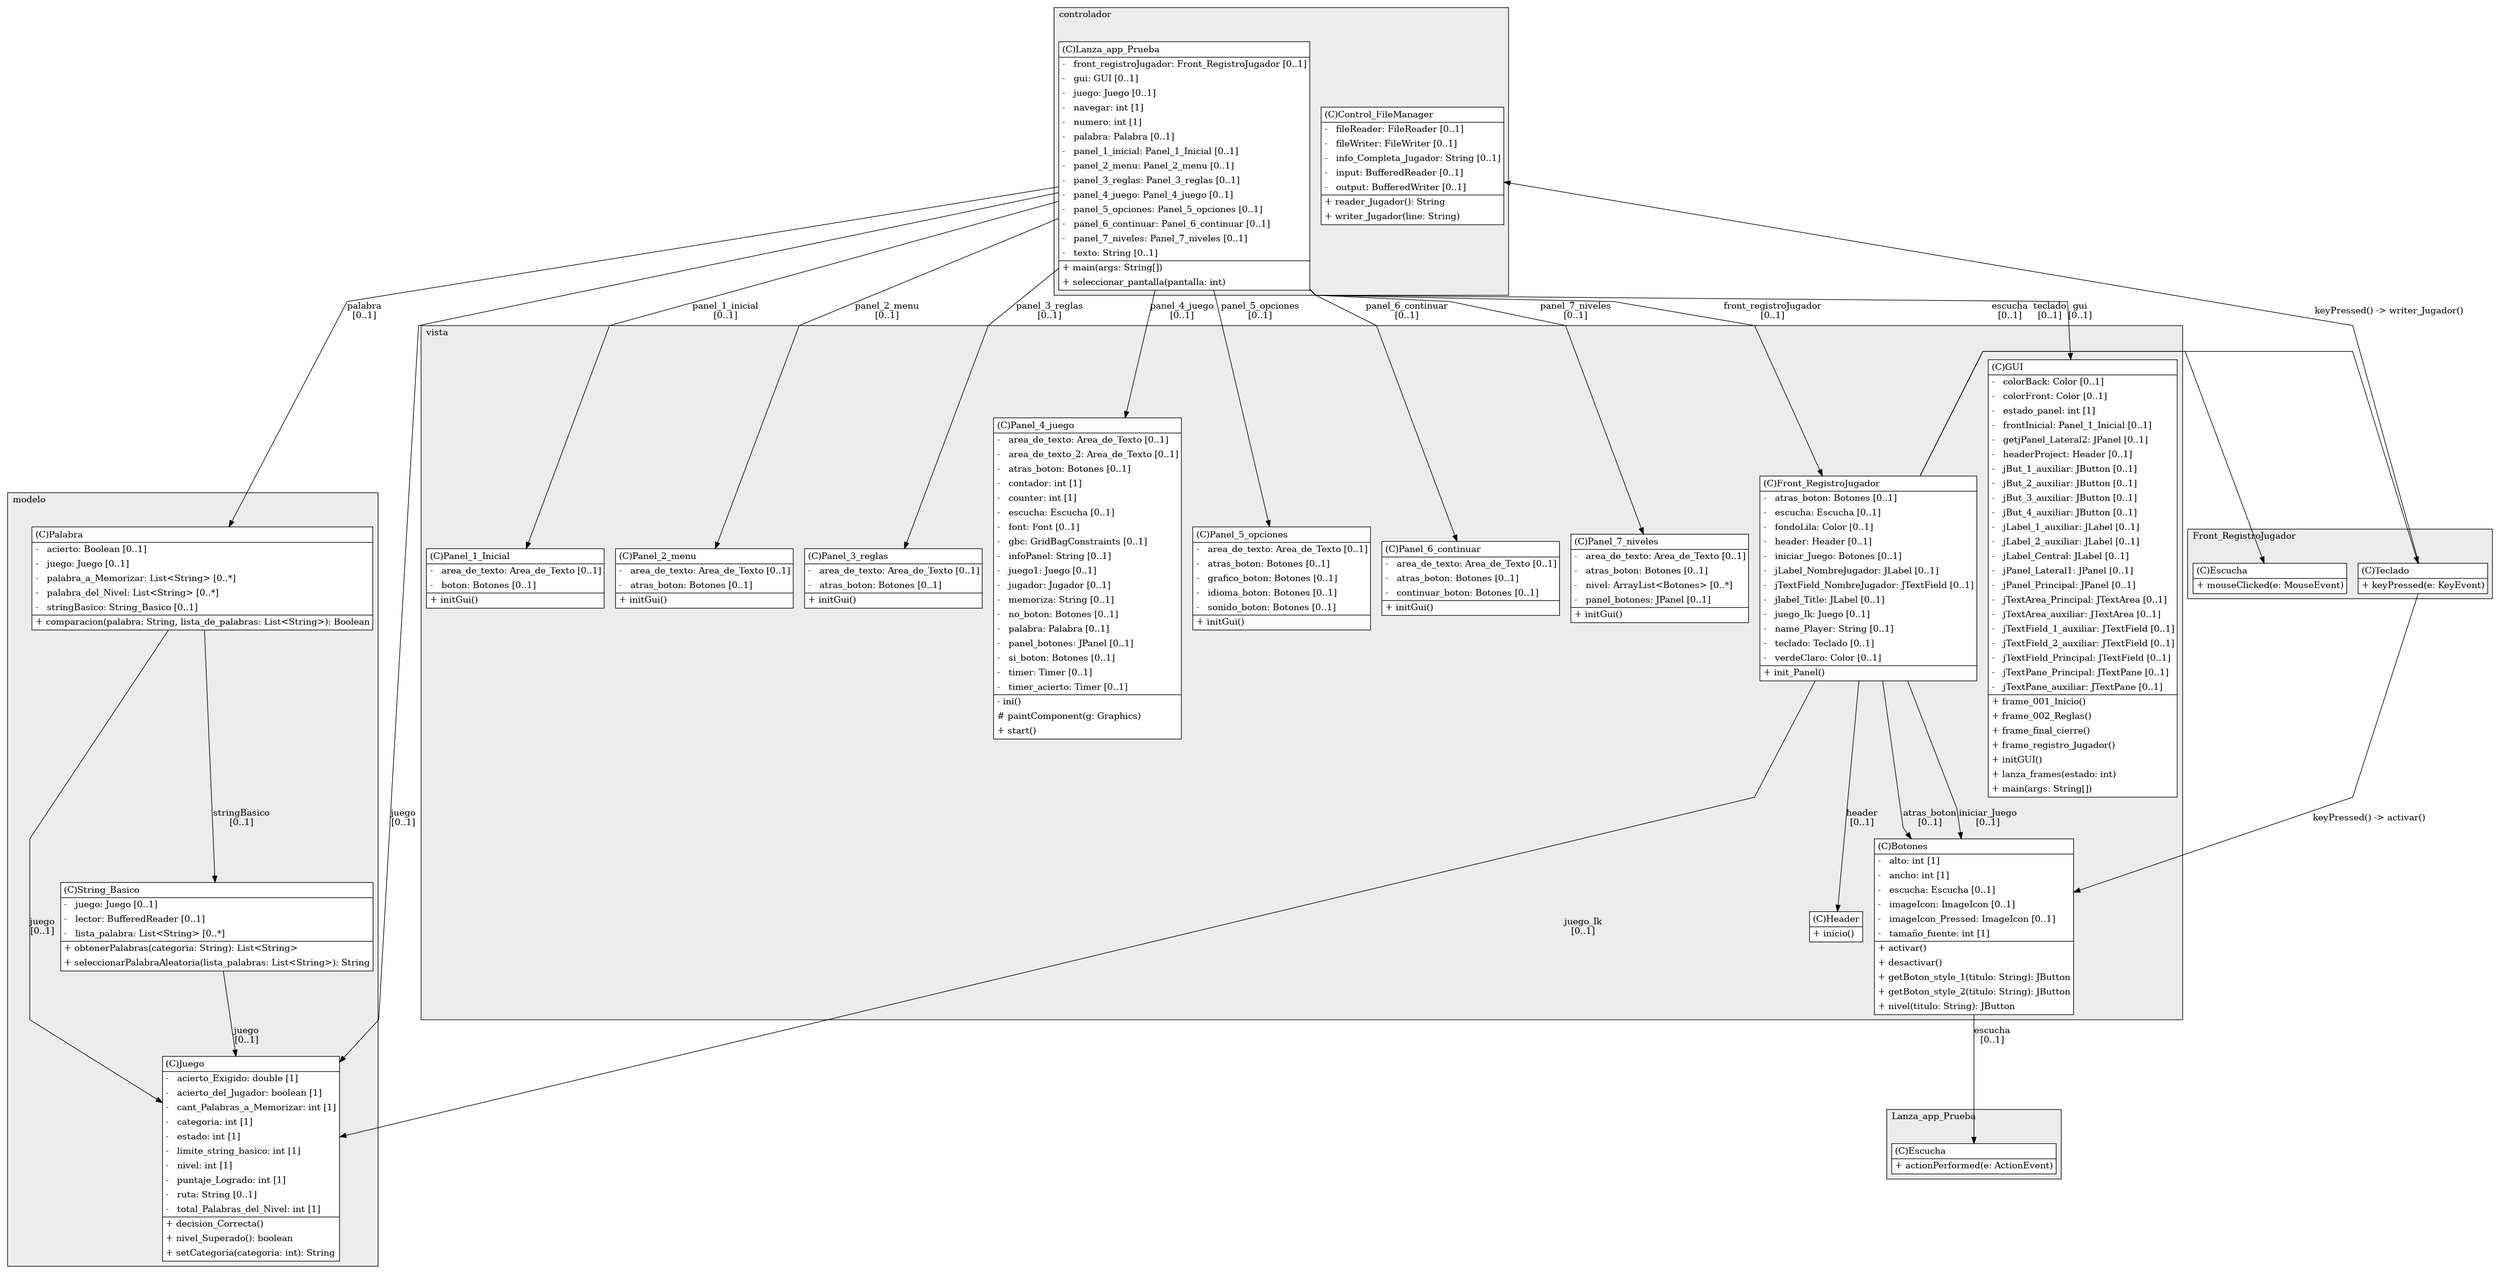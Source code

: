 @startuml

/' diagram meta data start
config=StructureConfiguration;
{
  "projectClassification": {
    "searchMode": "OpenProject", // OpenProject, AllProjects
    "includedProjects": "",
    "pathEndKeywords": "*.impl",
    "isClientPath": "",
    "isClientName": "",
    "isTestPath": "",
    "isTestName": "",
    "isMappingPath": "",
    "isMappingName": "",
    "isDataAccessPath": "",
    "isDataAccessName": "",
    "isDataStructurePath": "",
    "isDataStructureName": "",
    "isInterfaceStructuresPath": "",
    "isInterfaceStructuresName": "",
    "isEntryPointPath": "",
    "isEntryPointName": "",
    "treatFinalFieldsAsMandatory": false
  },
  "graphRestriction": {
    "classPackageExcludeFilter": "",
    "classPackageIncludeFilter": "",
    "classNameExcludeFilter": "",
    "classNameIncludeFilter": "",
    "methodNameExcludeFilter": "",
    "methodNameIncludeFilter": "",
    "removeByInheritance": "", // inheritance/annotation based filtering is done in a second step
    "removeByAnnotation": "",
    "removeByClassPackage": "", // cleanup the graph after inheritance/annotation based filtering is done
    "removeByClassName": "",
    "cutMappings": false,
    "cutEnum": true,
    "cutTests": true,
    "cutClient": true,
    "cutDataAccess": false,
    "cutInterfaceStructures": false,
    "cutDataStructures": false,
    "cutGetterAndSetter": true,
    "cutConstructors": true
  },
  "graphTraversal": {
    "forwardDepth": 6,
    "backwardDepth": 6,
    "classPackageExcludeFilter": "",
    "classPackageIncludeFilter": "",
    "classNameExcludeFilter": "",
    "classNameIncludeFilter": "",
    "methodNameExcludeFilter": "",
    "methodNameIncludeFilter": "",
    "hideMappings": false,
    "hideDataStructures": false,
    "hidePrivateMethods": true,
    "hideInterfaceCalls": true, // indirection: implementation -> interface (is hidden) -> implementation
    "onlyShowApplicationEntryPoints": false, // root node is included
    "useMethodCallsForStructureDiagram": "ForwardOnly" // ForwardOnly, BothDirections, No
  },
  "details": {
    "aggregation": "GroupByClass", // ByClass, GroupByClass, None
    "showClassGenericTypes": true,
    "showMethods": true,
    "showMethodParameterNames": true,
    "showMethodParameterTypes": true,
    "showMethodReturnType": true,
    "showPackageLevels": 2,
    "showDetailedClassStructure": true
  },
  "rootClass": "controlador.Lanza_app_Prueba",
  "extensionCallbackMethod": "" // qualified.class.name#methodName - signature: public static String method(String)
}
diagram meta data end '/



digraph g {
    rankdir="TB"
    splines=polyline
    

'nodes 
subgraph cluster_1041743289 { 
   	label=Front_RegistroJugador
	labeljust=l
	fillcolor="#ececec"
	style=filled
   
   Escucha1188199704[
	label=<<TABLE BORDER="1" CELLBORDER="0" CELLPADDING="4" CELLSPACING="0">
<TR><TD ALIGN="LEFT" >(C)Escucha</TD></TR>
<HR/>
<TR><TD ALIGN="LEFT" >+ mouseClicked(e: MouseEvent)</TD></TR>
</TABLE>>
	style=filled
	margin=0
	shape=plaintext
	fillcolor="#FFFFFF"
];

Teclado1188199704[
	label=<<TABLE BORDER="1" CELLBORDER="0" CELLPADDING="4" CELLSPACING="0">
<TR><TD ALIGN="LEFT" >(C)Teclado</TD></TR>
<HR/>
<TR><TD ALIGN="LEFT" >+ keyPressed(e: KeyEvent)</TD></TR>
</TABLE>>
	style=filled
	margin=0
	shape=plaintext
	fillcolor="#FFFFFF"
];
} 

subgraph cluster_1068799386 { 
   	label=modelo
	labeljust=l
	fillcolor="#ececec"
	style=filled
   
   Juego1068799386[
	label=<<TABLE BORDER="1" CELLBORDER="0" CELLPADDING="4" CELLSPACING="0">
<TR><TD ALIGN="LEFT" >(C)Juego</TD></TR>
<HR/>
<TR><TD ALIGN="LEFT" >-   acierto_Exigido: double [1]</TD></TR>
<TR><TD ALIGN="LEFT" >-   acierto_del_Jugador: boolean [1]</TD></TR>
<TR><TD ALIGN="LEFT" >-   cant_Palabras_a_Memorizar: int [1]</TD></TR>
<TR><TD ALIGN="LEFT" >-   categoria: int [1]</TD></TR>
<TR><TD ALIGN="LEFT" >-   estado: int [1]</TD></TR>
<TR><TD ALIGN="LEFT" >-   limite_string_basico: int [1]</TD></TR>
<TR><TD ALIGN="LEFT" >-   nivel: int [1]</TD></TR>
<TR><TD ALIGN="LEFT" >-   puntaje_Logrado: int [1]</TD></TR>
<TR><TD ALIGN="LEFT" >-   ruta: String [0..1]</TD></TR>
<TR><TD ALIGN="LEFT" >-   total_Palabras_del_Nivel: int [1]</TD></TR>
<HR/>
<TR><TD ALIGN="LEFT" >+ decision_Correcta()</TD></TR>
<TR><TD ALIGN="LEFT" >+ nivel_Superado(): boolean</TD></TR>
<TR><TD ALIGN="LEFT" >+ setCategoria(categoria: int): String</TD></TR>
</TABLE>>
	style=filled
	margin=0
	shape=plaintext
	fillcolor="#FFFFFF"
];

Palabra1068799386[
	label=<<TABLE BORDER="1" CELLBORDER="0" CELLPADDING="4" CELLSPACING="0">
<TR><TD ALIGN="LEFT" >(C)Palabra</TD></TR>
<HR/>
<TR><TD ALIGN="LEFT" >-   acierto: Boolean [0..1]</TD></TR>
<TR><TD ALIGN="LEFT" >-   juego: Juego [0..1]</TD></TR>
<TR><TD ALIGN="LEFT" >-   palabra_a_Memorizar: List&lt;String&gt; [0..*]</TD></TR>
<TR><TD ALIGN="LEFT" >-   palabra_del_Nivel: List&lt;String&gt; [0..*]</TD></TR>
<TR><TD ALIGN="LEFT" >-   stringBasico: String_Basico [0..1]</TD></TR>
<HR/>
<TR><TD ALIGN="LEFT" >+ comparacion(palabra: String, lista_de_palabras: List&lt;String&gt;): Boolean</TD></TR>
</TABLE>>
	style=filled
	margin=0
	shape=plaintext
	fillcolor="#FFFFFF"
];

String_Basico1068799386[
	label=<<TABLE BORDER="1" CELLBORDER="0" CELLPADDING="4" CELLSPACING="0">
<TR><TD ALIGN="LEFT" >(C)String_Basico</TD></TR>
<HR/>
<TR><TD ALIGN="LEFT" >-   juego: Juego [0..1]</TD></TR>
<TR><TD ALIGN="LEFT" >-   lector: BufferedReader [0..1]</TD></TR>
<TR><TD ALIGN="LEFT" >-   lista_palabra: List&lt;String&gt; [0..*]</TD></TR>
<HR/>
<TR><TD ALIGN="LEFT" >+ obtenerPalabras(categoria: String): List&lt;String&gt;</TD></TR>
<TR><TD ALIGN="LEFT" >+ seleccionarPalabraAleatoria(lista_palabras: List&lt;String&gt;): String</TD></TR>
</TABLE>>
	style=filled
	margin=0
	shape=plaintext
	fillcolor="#FFFFFF"
];
} 

subgraph cluster_112217741 { 
   	label=vista
	labeljust=l
	fillcolor="#ececec"
	style=filled
   
   Botones112217741[
	label=<<TABLE BORDER="1" CELLBORDER="0" CELLPADDING="4" CELLSPACING="0">
<TR><TD ALIGN="LEFT" >(C)Botones</TD></TR>
<HR/>
<TR><TD ALIGN="LEFT" >-   alto: int [1]</TD></TR>
<TR><TD ALIGN="LEFT" >-   ancho: int [1]</TD></TR>
<TR><TD ALIGN="LEFT" >-   escucha: Escucha [0..1]</TD></TR>
<TR><TD ALIGN="LEFT" >-   imageIcon: ImageIcon [0..1]</TD></TR>
<TR><TD ALIGN="LEFT" >-   imageIcon_Pressed: ImageIcon [0..1]</TD></TR>
<TR><TD ALIGN="LEFT" >-   tamaño_fuente: int [1]</TD></TR>
<HR/>
<TR><TD ALIGN="LEFT" >+ activar()</TD></TR>
<TR><TD ALIGN="LEFT" >+ desactivar()</TD></TR>
<TR><TD ALIGN="LEFT" >+ getBoton_style_1(titulo: String): JButton</TD></TR>
<TR><TD ALIGN="LEFT" >+ getBoton_style_2(titulo: String): JButton</TD></TR>
<TR><TD ALIGN="LEFT" >+ nivel(titulo: String): JButton</TD></TR>
</TABLE>>
	style=filled
	margin=0
	shape=plaintext
	fillcolor="#FFFFFF"
];

Front_RegistroJugador112217741[
	label=<<TABLE BORDER="1" CELLBORDER="0" CELLPADDING="4" CELLSPACING="0">
<TR><TD ALIGN="LEFT" >(C)Front_RegistroJugador</TD></TR>
<HR/>
<TR><TD ALIGN="LEFT" >-   atras_boton: Botones [0..1]</TD></TR>
<TR><TD ALIGN="LEFT" >-   escucha: Escucha [0..1]</TD></TR>
<TR><TD ALIGN="LEFT" >-   fondoLila: Color [0..1]</TD></TR>
<TR><TD ALIGN="LEFT" >-   header: Header [0..1]</TD></TR>
<TR><TD ALIGN="LEFT" >-   iniciar_Juego: Botones [0..1]</TD></TR>
<TR><TD ALIGN="LEFT" >-   jLabel_NombreJugador: JLabel [0..1]</TD></TR>
<TR><TD ALIGN="LEFT" >-   jTextField_NombreJugador: JTextField [0..1]</TD></TR>
<TR><TD ALIGN="LEFT" >-   jlabel_Title: JLabel [0..1]</TD></TR>
<TR><TD ALIGN="LEFT" >-   juego_Ik: Juego [0..1]</TD></TR>
<TR><TD ALIGN="LEFT" >-   name_Player: String [0..1]</TD></TR>
<TR><TD ALIGN="LEFT" >-   teclado: Teclado [0..1]</TD></TR>
<TR><TD ALIGN="LEFT" >-   verdeClaro: Color [0..1]</TD></TR>
<HR/>
<TR><TD ALIGN="LEFT" >+ init_Panel()</TD></TR>
</TABLE>>
	style=filled
	margin=0
	shape=plaintext
	fillcolor="#FFFFFF"
];

GUI112217741[
	label=<<TABLE BORDER="1" CELLBORDER="0" CELLPADDING="4" CELLSPACING="0">
<TR><TD ALIGN="LEFT" >(C)GUI</TD></TR>
<HR/>
<TR><TD ALIGN="LEFT" >-   colorBack: Color [0..1]</TD></TR>
<TR><TD ALIGN="LEFT" >-   colorFront: Color [0..1]</TD></TR>
<TR><TD ALIGN="LEFT" >-   estado_panel: int [1]</TD></TR>
<TR><TD ALIGN="LEFT" >-   frontInicial: Panel_1_Inicial [0..1]</TD></TR>
<TR><TD ALIGN="LEFT" >-   getjPanel_Lateral2: JPanel [0..1]</TD></TR>
<TR><TD ALIGN="LEFT" >-   headerProject: Header [0..1]</TD></TR>
<TR><TD ALIGN="LEFT" >-   jBut_1_auxiliar: JButton [0..1]</TD></TR>
<TR><TD ALIGN="LEFT" >-   jBut_2_auxiliar: JButton [0..1]</TD></TR>
<TR><TD ALIGN="LEFT" >-   jBut_3_auxiliar: JButton [0..1]</TD></TR>
<TR><TD ALIGN="LEFT" >-   jBut_4_auxiliar: JButton [0..1]</TD></TR>
<TR><TD ALIGN="LEFT" >-   jLabel_1_auxiliar: JLabel [0..1]</TD></TR>
<TR><TD ALIGN="LEFT" >-   jLabel_2_auxiliar: JLabel [0..1]</TD></TR>
<TR><TD ALIGN="LEFT" >-   jLabel_Central: JLabel [0..1]</TD></TR>
<TR><TD ALIGN="LEFT" >-   jPanel_Lateral1: JPanel [0..1]</TD></TR>
<TR><TD ALIGN="LEFT" >-   jPanel_Principal: JPanel [0..1]</TD></TR>
<TR><TD ALIGN="LEFT" >-   jTextArea_Principal: JTextArea [0..1]</TD></TR>
<TR><TD ALIGN="LEFT" >-   jTextArea_auxiliar: JTextArea [0..1]</TD></TR>
<TR><TD ALIGN="LEFT" >-   jTextField_1_auxiliar: JTextField [0..1]</TD></TR>
<TR><TD ALIGN="LEFT" >-   jTextField_2_auxiliar: JTextField [0..1]</TD></TR>
<TR><TD ALIGN="LEFT" >-   jTextField_Principal: JTextField [0..1]</TD></TR>
<TR><TD ALIGN="LEFT" >-   jTextPane_Principal: JTextPane [0..1]</TD></TR>
<TR><TD ALIGN="LEFT" >-   jTextPane_auxiliar: JTextPane [0..1]</TD></TR>
<HR/>
<TR><TD ALIGN="LEFT" >+ frame_001_Inicio()</TD></TR>
<TR><TD ALIGN="LEFT" >+ frame_002_Reglas()</TD></TR>
<TR><TD ALIGN="LEFT" >+ frame_final_cierre()</TD></TR>
<TR><TD ALIGN="LEFT" >+ frame_registro_Jugador()</TD></TR>
<TR><TD ALIGN="LEFT" >+ initGUI()</TD></TR>
<TR><TD ALIGN="LEFT" >+ lanza_frames(estado: int)</TD></TR>
<TR><TD ALIGN="LEFT" >+ main(args: String[])</TD></TR>
</TABLE>>
	style=filled
	margin=0
	shape=plaintext
	fillcolor="#FFFFFF"
];

Header112217741[
	label=<<TABLE BORDER="1" CELLBORDER="0" CELLPADDING="4" CELLSPACING="0">
<TR><TD ALIGN="LEFT" >(C)Header</TD></TR>
<HR/>
<TR><TD ALIGN="LEFT" >+ inicio()</TD></TR>
</TABLE>>
	style=filled
	margin=0
	shape=plaintext
	fillcolor="#FFFFFF"
];

Panel_1_Inicial112217741[
	label=<<TABLE BORDER="1" CELLBORDER="0" CELLPADDING="4" CELLSPACING="0">
<TR><TD ALIGN="LEFT" >(C)Panel_1_Inicial</TD></TR>
<HR/>
<TR><TD ALIGN="LEFT" >-   area_de_texto: Area_de_Texto [0..1]</TD></TR>
<TR><TD ALIGN="LEFT" >-   boton: Botones [0..1]</TD></TR>
<HR/>
<TR><TD ALIGN="LEFT" >+ initGui()</TD></TR>
</TABLE>>
	style=filled
	margin=0
	shape=plaintext
	fillcolor="#FFFFFF"
];

Panel_2_menu112217741[
	label=<<TABLE BORDER="1" CELLBORDER="0" CELLPADDING="4" CELLSPACING="0">
<TR><TD ALIGN="LEFT" >(C)Panel_2_menu</TD></TR>
<HR/>
<TR><TD ALIGN="LEFT" >-   area_de_texto: Area_de_Texto [0..1]</TD></TR>
<TR><TD ALIGN="LEFT" >-   atras_boton: Botones [0..1]</TD></TR>
<HR/>
<TR><TD ALIGN="LEFT" >+ initGui()</TD></TR>
</TABLE>>
	style=filled
	margin=0
	shape=plaintext
	fillcolor="#FFFFFF"
];

Panel_3_reglas112217741[
	label=<<TABLE BORDER="1" CELLBORDER="0" CELLPADDING="4" CELLSPACING="0">
<TR><TD ALIGN="LEFT" >(C)Panel_3_reglas</TD></TR>
<HR/>
<TR><TD ALIGN="LEFT" >-   area_de_texto: Area_de_Texto [0..1]</TD></TR>
<TR><TD ALIGN="LEFT" >-   atras_boton: Botones [0..1]</TD></TR>
<HR/>
<TR><TD ALIGN="LEFT" >+ initGui()</TD></TR>
</TABLE>>
	style=filled
	margin=0
	shape=plaintext
	fillcolor="#FFFFFF"
];

Panel_4_juego112217741[
	label=<<TABLE BORDER="1" CELLBORDER="0" CELLPADDING="4" CELLSPACING="0">
<TR><TD ALIGN="LEFT" >(C)Panel_4_juego</TD></TR>
<HR/>
<TR><TD ALIGN="LEFT" >-   area_de_texto: Area_de_Texto [0..1]</TD></TR>
<TR><TD ALIGN="LEFT" >-   area_de_texto_2: Area_de_Texto [0..1]</TD></TR>
<TR><TD ALIGN="LEFT" >-   atras_boton: Botones [0..1]</TD></TR>
<TR><TD ALIGN="LEFT" >-   contador: int [1]</TD></TR>
<TR><TD ALIGN="LEFT" >-   counter: int [1]</TD></TR>
<TR><TD ALIGN="LEFT" >-   escucha: Escucha [0..1]</TD></TR>
<TR><TD ALIGN="LEFT" >-   font: Font [0..1]</TD></TR>
<TR><TD ALIGN="LEFT" >-   gbc: GridBagConstraints [0..1]</TD></TR>
<TR><TD ALIGN="LEFT" >-   infoPanel: String [0..1]</TD></TR>
<TR><TD ALIGN="LEFT" >-   juego1: Juego [0..1]</TD></TR>
<TR><TD ALIGN="LEFT" >-   jugador: Jugador [0..1]</TD></TR>
<TR><TD ALIGN="LEFT" >-   memoriza: String [0..1]</TD></TR>
<TR><TD ALIGN="LEFT" >-   no_boton: Botones [0..1]</TD></TR>
<TR><TD ALIGN="LEFT" >-   palabra: Palabra [0..1]</TD></TR>
<TR><TD ALIGN="LEFT" >-   panel_botones: JPanel [0..1]</TD></TR>
<TR><TD ALIGN="LEFT" >-   si_boton: Botones [0..1]</TD></TR>
<TR><TD ALIGN="LEFT" >-   timer: Timer [0..1]</TD></TR>
<TR><TD ALIGN="LEFT" >-   timer_acierto: Timer [0..1]</TD></TR>
<HR/>
<TR><TD ALIGN="LEFT" >- ini()</TD></TR>
<TR><TD ALIGN="LEFT" ># paintComponent(g: Graphics)</TD></TR>
<TR><TD ALIGN="LEFT" >+ start()</TD></TR>
</TABLE>>
	style=filled
	margin=0
	shape=plaintext
	fillcolor="#FFFFFF"
];

Panel_5_opciones112217741[
	label=<<TABLE BORDER="1" CELLBORDER="0" CELLPADDING="4" CELLSPACING="0">
<TR><TD ALIGN="LEFT" >(C)Panel_5_opciones</TD></TR>
<HR/>
<TR><TD ALIGN="LEFT" >-   area_de_texto: Area_de_Texto [0..1]</TD></TR>
<TR><TD ALIGN="LEFT" >-   atras_boton: Botones [0..1]</TD></TR>
<TR><TD ALIGN="LEFT" >-   grafico_boton: Botones [0..1]</TD></TR>
<TR><TD ALIGN="LEFT" >-   idioma_boton: Botones [0..1]</TD></TR>
<TR><TD ALIGN="LEFT" >-   sonido_boton: Botones [0..1]</TD></TR>
<HR/>
<TR><TD ALIGN="LEFT" >+ initGui()</TD></TR>
</TABLE>>
	style=filled
	margin=0
	shape=plaintext
	fillcolor="#FFFFFF"
];

Panel_6_continuar112217741[
	label=<<TABLE BORDER="1" CELLBORDER="0" CELLPADDING="4" CELLSPACING="0">
<TR><TD ALIGN="LEFT" >(C)Panel_6_continuar</TD></TR>
<HR/>
<TR><TD ALIGN="LEFT" >-   area_de_texto: Area_de_Texto [0..1]</TD></TR>
<TR><TD ALIGN="LEFT" >-   atras_boton: Botones [0..1]</TD></TR>
<TR><TD ALIGN="LEFT" >-   continuar_boton: Botones [0..1]</TD></TR>
<HR/>
<TR><TD ALIGN="LEFT" >+ initGui()</TD></TR>
</TABLE>>
	style=filled
	margin=0
	shape=plaintext
	fillcolor="#FFFFFF"
];

Panel_7_niveles112217741[
	label=<<TABLE BORDER="1" CELLBORDER="0" CELLPADDING="4" CELLSPACING="0">
<TR><TD ALIGN="LEFT" >(C)Panel_7_niveles</TD></TR>
<HR/>
<TR><TD ALIGN="LEFT" >-   area_de_texto: Area_de_Texto [0..1]</TD></TR>
<TR><TD ALIGN="LEFT" >-   atras_boton: Botones [0..1]</TD></TR>
<TR><TD ALIGN="LEFT" >-   nivel: ArrayList&lt;Botones&gt; [0..*]</TD></TR>
<TR><TD ALIGN="LEFT" >-   panel_botones: JPanel [0..1]</TD></TR>
<HR/>
<TR><TD ALIGN="LEFT" >+ initGui()</TD></TR>
</TABLE>>
	style=filled
	margin=0
	shape=plaintext
	fillcolor="#FFFFFF"
];
} 

subgraph cluster_149567730 { 
   	label=Lanza_app_Prueba
	labeljust=l
	fillcolor="#ececec"
	style=filled
   
   Escucha1031670137[
	label=<<TABLE BORDER="1" CELLBORDER="0" CELLPADDING="4" CELLSPACING="0">
<TR><TD ALIGN="LEFT" >(C)Escucha</TD></TR>
<HR/>
<TR><TD ALIGN="LEFT" >+ actionPerformed(e: ActionEvent)</TD></TR>
</TABLE>>
	style=filled
	margin=0
	shape=plaintext
	fillcolor="#FFFFFF"
];
} 

subgraph cluster_1714877405 { 
   	label=controlador
	labeljust=l
	fillcolor="#ececec"
	style=filled
   
   Control_FileManager1714877405[
	label=<<TABLE BORDER="1" CELLBORDER="0" CELLPADDING="4" CELLSPACING="0">
<TR><TD ALIGN="LEFT" >(C)Control_FileManager</TD></TR>
<HR/>
<TR><TD ALIGN="LEFT" >-   fileReader: FileReader [0..1]</TD></TR>
<TR><TD ALIGN="LEFT" >-   fileWriter: FileWriter [0..1]</TD></TR>
<TR><TD ALIGN="LEFT" >-   info_Completa_Jugador: String [0..1]</TD></TR>
<TR><TD ALIGN="LEFT" >-   input: BufferedReader [0..1]</TD></TR>
<TR><TD ALIGN="LEFT" >-   output: BufferedWriter [0..1]</TD></TR>
<HR/>
<TR><TD ALIGN="LEFT" >+ reader_Jugador(): String</TD></TR>
<TR><TD ALIGN="LEFT" >+ writer_Jugador(line: String)</TD></TR>
</TABLE>>
	style=filled
	margin=0
	shape=plaintext
	fillcolor="#FFFFFF"
];

Lanza_app_Prueba1714877405[
	label=<<TABLE BORDER="1" CELLBORDER="0" CELLPADDING="4" CELLSPACING="0">
<TR><TD ALIGN="LEFT" >(C)Lanza_app_Prueba</TD></TR>
<HR/>
<TR><TD ALIGN="LEFT" >-   front_registroJugador: Front_RegistroJugador [0..1]</TD></TR>
<TR><TD ALIGN="LEFT" >-   gui: GUI [0..1]</TD></TR>
<TR><TD ALIGN="LEFT" >-   juego: Juego [0..1]</TD></TR>
<TR><TD ALIGN="LEFT" >-   navegar: int [1]</TD></TR>
<TR><TD ALIGN="LEFT" >-   numero: int [1]</TD></TR>
<TR><TD ALIGN="LEFT" >-   palabra: Palabra [0..1]</TD></TR>
<TR><TD ALIGN="LEFT" >-   panel_1_inicial: Panel_1_Inicial [0..1]</TD></TR>
<TR><TD ALIGN="LEFT" >-   panel_2_menu: Panel_2_menu [0..1]</TD></TR>
<TR><TD ALIGN="LEFT" >-   panel_3_reglas: Panel_3_reglas [0..1]</TD></TR>
<TR><TD ALIGN="LEFT" >-   panel_4_juego: Panel_4_juego [0..1]</TD></TR>
<TR><TD ALIGN="LEFT" >-   panel_5_opciones: Panel_5_opciones [0..1]</TD></TR>
<TR><TD ALIGN="LEFT" >-   panel_6_continuar: Panel_6_continuar [0..1]</TD></TR>
<TR><TD ALIGN="LEFT" >-   panel_7_niveles: Panel_7_niveles [0..1]</TD></TR>
<TR><TD ALIGN="LEFT" >-   texto: String [0..1]</TD></TR>
<HR/>
<TR><TD ALIGN="LEFT" >+ main(args: String[])</TD></TR>
<TR><TD ALIGN="LEFT" >+ seleccionar_pantalla(pantalla: int)</TD></TR>
</TABLE>>
	style=filled
	margin=0
	shape=plaintext
	fillcolor="#FFFFFF"
];
} 

'edges    
Botones112217741 -> Escucha1031670137[label="escucha
[0..1]"];
Front_RegistroJugador112217741 -> Botones112217741[label="atras_boton
[0..1]"];
Front_RegistroJugador112217741 -> Botones112217741[label="iniciar_Juego
[0..1]"];
Front_RegistroJugador112217741 -> Escucha1188199704[label="escucha
[0..1]"];
Front_RegistroJugador112217741 -> Header112217741[label="header
[0..1]"];
Front_RegistroJugador112217741 -> Juego1068799386[label="juego_Ik
[0..1]"];
Front_RegistroJugador112217741 -> Teclado1188199704[label="teclado
[0..1]"];
Lanza_app_Prueba1714877405 -> Front_RegistroJugador112217741[label="front_registroJugador
[0..1]"];
Lanza_app_Prueba1714877405 -> GUI112217741[label="gui
[0..1]"];
Lanza_app_Prueba1714877405 -> Juego1068799386[label="juego
[0..1]"];
Lanza_app_Prueba1714877405 -> Palabra1068799386[label="palabra
[0..1]"];
Lanza_app_Prueba1714877405 -> Panel_1_Inicial112217741[label="panel_1_inicial
[0..1]"];
Lanza_app_Prueba1714877405 -> Panel_2_menu112217741[label="panel_2_menu
[0..1]"];
Lanza_app_Prueba1714877405 -> Panel_3_reglas112217741[label="panel_3_reglas
[0..1]"];
Lanza_app_Prueba1714877405 -> Panel_4_juego112217741[label="panel_4_juego
[0..1]"];
Lanza_app_Prueba1714877405 -> Panel_5_opciones112217741[label="panel_5_opciones
[0..1]"];
Lanza_app_Prueba1714877405 -> Panel_6_continuar112217741[label="panel_6_continuar
[0..1]"];
Lanza_app_Prueba1714877405 -> Panel_7_niveles112217741[label="panel_7_niveles
[0..1]"];
Palabra1068799386 -> Juego1068799386[label="juego
[0..1]"];
Palabra1068799386 -> String_Basico1068799386[label="stringBasico
[0..1]"];
String_Basico1068799386 -> Juego1068799386[label="juego
[0..1]"];
Teclado1188199704 -> Botones112217741[label="keyPressed() -> activar()"];
Teclado1188199704 -> Control_FileManager1714877405[label="keyPressed() -> writer_Jugador()"];
    
}
@enduml
